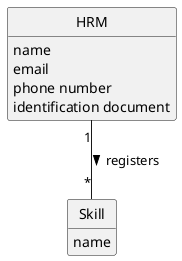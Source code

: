 @startuml
skinparam monochrome true
skinparam packageStyle rectangle
skinparam shadowing false
'skinparam linetype ortho
'left to right direction
skinparam classAttributeIconSize 0
hide circle
hide methods

'title Domain Model

'class Platform {
'  -description
'}

class HRM{
    name
    email
    phone number
    identification document
}

'class FM{
 '    name
 '    email
 '    phone number
 '    identification document
 '}

class Skill{
    name
}

'class Job{
'    name
'}
'
'class Collaborator{
'    name
'    birth details
'    issuing details
'    address
'    phone number
'    email
'    identification document
'}
'
'class Team
'
'class Task{
'    name
'}
'
'class Vehicle{
'    Brand
'    Model
'    Type
'    Tare
'    Gross Weight
'    Current Km
'    Register Date
'    Acquisition Date
'    Maintenance/Check-up
'}
'
'class Check-up{
'    distance "km"
'}
'
'class Check-upList{
'    Vehicles needing check-up
'}

HRM "1" -- "*" Skill : registers >
'HRM "1" -- "*" Job : registers >
'HRM "1" -- "*" Collaborator : registers >
'Collaborator "1" -- "*" Skill : has a set of >
'Collaborator "1" -- "1" Job : has >
'Collaborator "*" -- "1" Team : generates >
'Team "1" -- "*" Task : has >
'FM "1" -- "*" Vehicle : registers >
'FM "1" -- "*" "Check-up" : registers >
'Vehicle "1" -- "1" "Check-up" : needs >
'Team "1" -- "0..*" Vehicle : needs >
'"Check-upList" "1" -- "*" "Check-up" :  creates <


@enduml
